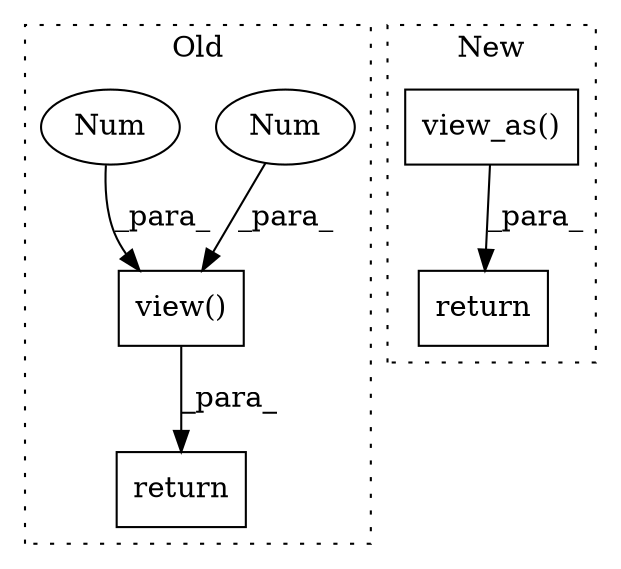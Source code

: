 digraph G {
subgraph cluster0 {
1 [label="view()" a="75" s="26748,26961" l="205,1" shape="box"];
3 [label="Num" a="76" s="26957" l="1" shape="ellipse"];
4 [label="Num" a="76" s="26960" l="1" shape="ellipse"];
5 [label="return" a="93" s="26971" l="7" shape="box"];
label = "Old";
style="dotted";
}
subgraph cluster1 {
2 [label="view_as()" a="75" s="25530,25559" l="19,1" shape="box"];
6 [label="return" a="93" s="25523" l="7" shape="box"];
label = "New";
style="dotted";
}
1 -> 5 [label="_para_"];
2 -> 6 [label="_para_"];
3 -> 1 [label="_para_"];
4 -> 1 [label="_para_"];
}